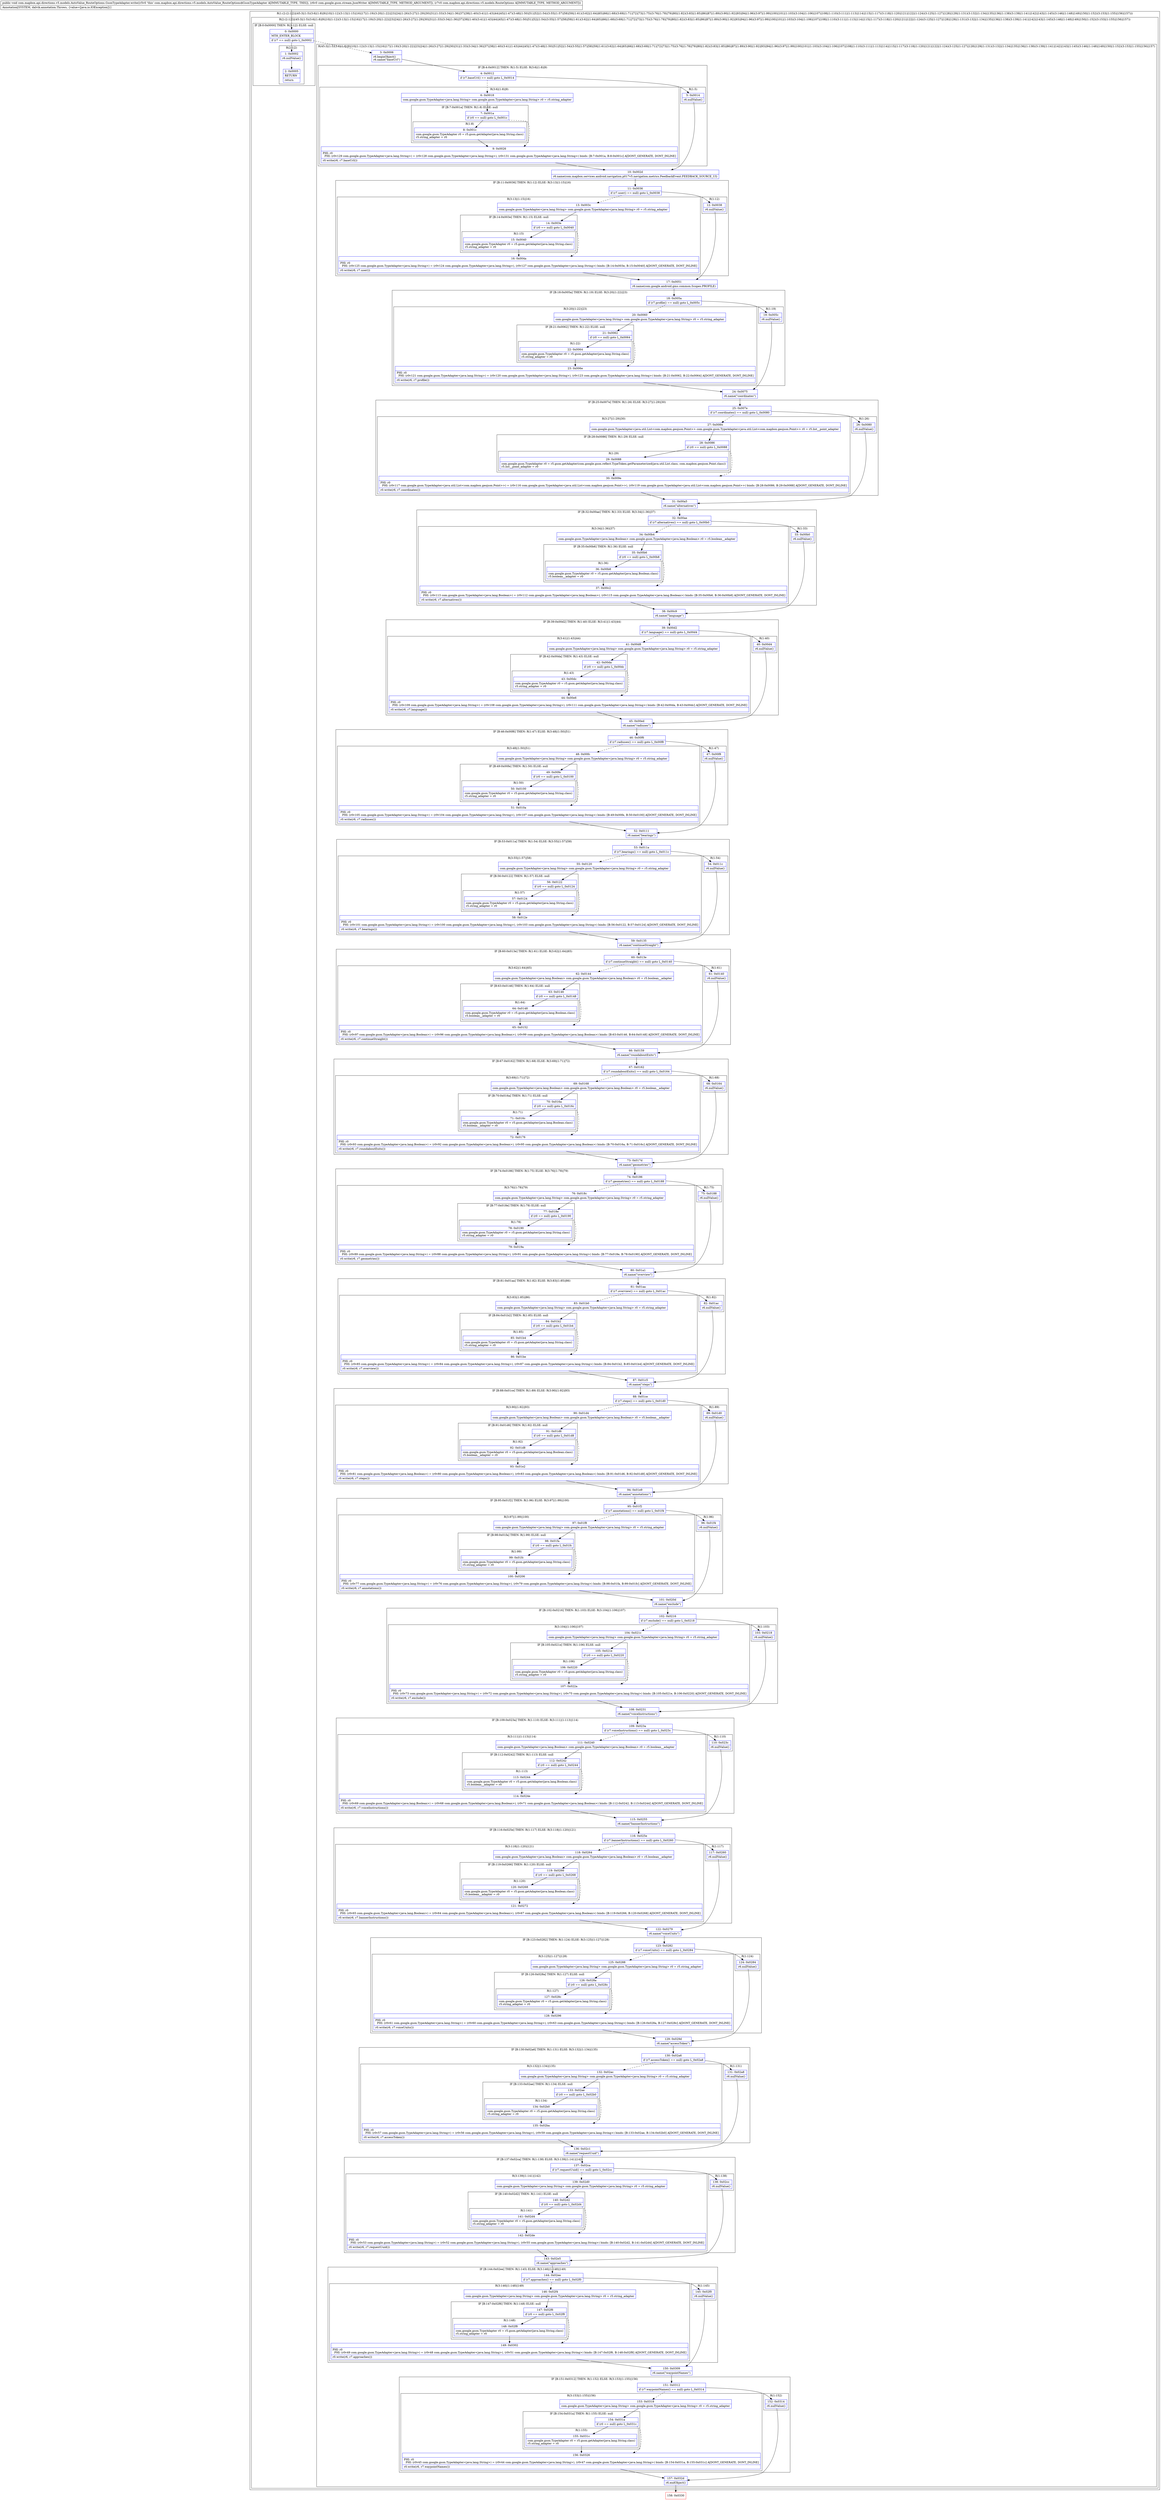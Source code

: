 digraph "CFG forcom.mapbox.api.directions.v5.models.AutoValue_RouteOptions.GsonTypeAdapter.write(Lcom\/google\/gson\/stream\/JsonWriter;Lcom\/mapbox\/api\/directions\/v5\/models\/RouteOptions;)V" {
subgraph cluster_Region_885494554 {
label = "R(1:(2:(2:1|2)|(45:3|(1:5)(3:6|(1:8)|9)|10|(1:12)(3:13|(1:15)|16)|17|(1:19)(3:20|(1:22)|23)|24|(1:26)(3:27|(1:29)|30)|31|(1:33)(3:34|(1:36)|37)|38|(1:40)(3:41|(1:43)|44)|45|(1:47)(3:48|(1:50)|51)|52|(1:54)(3:55|(1:57)|58)|59|(1:61)(3:62|(1:64)|65)|66|(1:68)(3:69|(1:71)|72)|73|(1:75)(3:76|(1:78)|79)|80|(1:82)(3:83|(1:85)|86)|87|(1:89)(3:90|(1:92)|93)|94|(1:96)(3:97|(1:99)|100)|101|(1:103)(3:104|(1:106)|107)|108|(1:110)(3:111|(1:113)|114)|115|(1:117)(3:118|(1:120)|121)|122|(1:124)(3:125|(1:127)|128)|129|(1:131)(3:132|(1:134)|135)|136|(1:138)(3:139|(1:141)|142)|143|(1:145)(3:146|(1:148)|149)|150|(1:152)(3:153|(1:155)|156)|157)))";
node [shape=record,color=blue];
subgraph cluster_Region_1818221792 {
label = "R(2:(2:1|2)|(45:3|(1:5)(3:6|(1:8)|9)|10|(1:12)(3:13|(1:15)|16)|17|(1:19)(3:20|(1:22)|23)|24|(1:26)(3:27|(1:29)|30)|31|(1:33)(3:34|(1:36)|37)|38|(1:40)(3:41|(1:43)|44)|45|(1:47)(3:48|(1:50)|51)|52|(1:54)(3:55|(1:57)|58)|59|(1:61)(3:62|(1:64)|65)|66|(1:68)(3:69|(1:71)|72)|73|(1:75)(3:76|(1:78)|79)|80|(1:82)(3:83|(1:85)|86)|87|(1:89)(3:90|(1:92)|93)|94|(1:96)(3:97|(1:99)|100)|101|(1:103)(3:104|(1:106)|107)|108|(1:110)(3:111|(1:113)|114)|115|(1:117)(3:118|(1:120)|121)|122|(1:124)(3:125|(1:127)|128)|129|(1:131)(3:132|(1:134)|135)|136|(1:138)(3:139|(1:141)|142)|143|(1:145)(3:146|(1:148)|149)|150|(1:152)(3:153|(1:155)|156)|157))";
node [shape=record,color=blue];
subgraph cluster_IfRegion_273104774 {
label = "IF [B:0:0x0000] THEN: R(2:1|2) ELSE: null";
node [shape=record,color=blue];
Node_0 [shape=record,label="{0\:\ 0x0000|MTH_ENTER_BLOCK\l|if (r7 == null) goto L_0x0002\l}"];
subgraph cluster_Region_10585053 {
label = "R(2:1|2)";
node [shape=record,color=blue];
Node_1 [shape=record,label="{1\:\ 0x0002|r6.nullValue()\l}"];
Node_2 [shape=record,label="{2\:\ 0x0005|RETURN\l|return\l}"];
}
}
subgraph cluster_Region_141991824 {
label = "R(45:3|(1:5)(3:6|(1:8)|9)|10|(1:12)(3:13|(1:15)|16)|17|(1:19)(3:20|(1:22)|23)|24|(1:26)(3:27|(1:29)|30)|31|(1:33)(3:34|(1:36)|37)|38|(1:40)(3:41|(1:43)|44)|45|(1:47)(3:48|(1:50)|51)|52|(1:54)(3:55|(1:57)|58)|59|(1:61)(3:62|(1:64)|65)|66|(1:68)(3:69|(1:71)|72)|73|(1:75)(3:76|(1:78)|79)|80|(1:82)(3:83|(1:85)|86)|87|(1:89)(3:90|(1:92)|93)|94|(1:96)(3:97|(1:99)|100)|101|(1:103)(3:104|(1:106)|107)|108|(1:110)(3:111|(1:113)|114)|115|(1:117)(3:118|(1:120)|121)|122|(1:124)(3:125|(1:127)|128)|129|(1:131)(3:132|(1:134)|135)|136|(1:138)(3:139|(1:141)|142)|143|(1:145)(3:146|(1:148)|149)|150|(1:152)(3:153|(1:155)|156)|157)";
node [shape=record,color=blue];
Node_3 [shape=record,label="{3\:\ 0x0006|r6.beginObject()\lr6.name(\"baseUrl\")\l}"];
subgraph cluster_IfRegion_450685602 {
label = "IF [B:4:0x0012] THEN: R(1:5) ELSE: R(3:6|(1:8)|9)";
node [shape=record,color=blue];
Node_4 [shape=record,label="{4\:\ 0x0012|if (r7.baseUrl() == null) goto L_0x0014\l}"];
subgraph cluster_Region_869158256 {
label = "R(1:5)";
node [shape=record,color=blue];
Node_5 [shape=record,label="{5\:\ 0x0014|r6.nullValue()\l}"];
}
subgraph cluster_Region_457280313 {
label = "R(3:6|(1:8)|9)";
node [shape=record,color=blue];
Node_6 [shape=record,label="{6\:\ 0x0018|com.google.gson.TypeAdapter\<java.lang.String\> com.google.gson.TypeAdapter\<java.lang.String\> r0 = r5.string_adapter\l}"];
subgraph cluster_IfRegion_982686488 {
label = "IF [B:7:0x001a] THEN: R(1:8) ELSE: null";
node [shape=record,color=blue];
Node_7 [shape=record,label="{7\:\ 0x001a|if (r0 == null) goto L_0x001c\l}"];
subgraph cluster_Region_544894177 {
label = "R(1:8)";
node [shape=record,color=blue];
Node_8 [shape=record,label="{8\:\ 0x001c|com.google.gson.TypeAdapter r0 = r5.gson.getAdapter(java.lang.String.class)\lr5.string_adapter = r0\l}"];
}
}
Node_9 [shape=record,label="{9\:\ 0x0026|PHI: r0 \l  PHI: (r0v129 com.google.gson.TypeAdapter\<java.lang.String\>) = (r0v128 com.google.gson.TypeAdapter\<java.lang.String\>), (r0v131 com.google.gson.TypeAdapter\<java.lang.String\>) binds: [B:7:0x001a, B:8:0x001c] A[DONT_GENERATE, DONT_INLINE]\l|r0.write(r6, r7.baseUrl())\l}"];
}
}
Node_10 [shape=record,label="{10\:\ 0x002d|r6.name(com.mapbox.services.android.navigation.p017v5.navigation.metrics.FeedbackEvent.FEEDBACK_SOURCE_UI)\l}"];
subgraph cluster_IfRegion_1065197503 {
label = "IF [B:11:0x0036] THEN: R(1:12) ELSE: R(3:13|(1:15)|16)";
node [shape=record,color=blue];
Node_11 [shape=record,label="{11\:\ 0x0036|if (r7.user() == null) goto L_0x0038\l}"];
subgraph cluster_Region_63639007 {
label = "R(1:12)";
node [shape=record,color=blue];
Node_12 [shape=record,label="{12\:\ 0x0038|r6.nullValue()\l}"];
}
subgraph cluster_Region_229033172 {
label = "R(3:13|(1:15)|16)";
node [shape=record,color=blue];
Node_13 [shape=record,label="{13\:\ 0x003c|com.google.gson.TypeAdapter\<java.lang.String\> com.google.gson.TypeAdapter\<java.lang.String\> r0 = r5.string_adapter\l}"];
subgraph cluster_IfRegion_181754872 {
label = "IF [B:14:0x003e] THEN: R(1:15) ELSE: null";
node [shape=record,color=blue];
Node_14 [shape=record,label="{14\:\ 0x003e|if (r0 == null) goto L_0x0040\l}"];
subgraph cluster_Region_1463396711 {
label = "R(1:15)";
node [shape=record,color=blue];
Node_15 [shape=record,label="{15\:\ 0x0040|com.google.gson.TypeAdapter r0 = r5.gson.getAdapter(java.lang.String.class)\lr5.string_adapter = r0\l}"];
}
}
Node_16 [shape=record,label="{16\:\ 0x004a|PHI: r0 \l  PHI: (r0v125 com.google.gson.TypeAdapter\<java.lang.String\>) = (r0v124 com.google.gson.TypeAdapter\<java.lang.String\>), (r0v127 com.google.gson.TypeAdapter\<java.lang.String\>) binds: [B:14:0x003e, B:15:0x0040] A[DONT_GENERATE, DONT_INLINE]\l|r0.write(r6, r7.user())\l}"];
}
}
Node_17 [shape=record,label="{17\:\ 0x0051|r6.name(com.google.android.gms.common.Scopes.PROFILE)\l}"];
subgraph cluster_IfRegion_2118090494 {
label = "IF [B:18:0x005a] THEN: R(1:19) ELSE: R(3:20|(1:22)|23)";
node [shape=record,color=blue];
Node_18 [shape=record,label="{18\:\ 0x005a|if (r7.profile() == null) goto L_0x005c\l}"];
subgraph cluster_Region_1071323524 {
label = "R(1:19)";
node [shape=record,color=blue];
Node_19 [shape=record,label="{19\:\ 0x005c|r6.nullValue()\l}"];
}
subgraph cluster_Region_1007470910 {
label = "R(3:20|(1:22)|23)";
node [shape=record,color=blue];
Node_20 [shape=record,label="{20\:\ 0x0060|com.google.gson.TypeAdapter\<java.lang.String\> com.google.gson.TypeAdapter\<java.lang.String\> r0 = r5.string_adapter\l}"];
subgraph cluster_IfRegion_686242911 {
label = "IF [B:21:0x0062] THEN: R(1:22) ELSE: null";
node [shape=record,color=blue];
Node_21 [shape=record,label="{21\:\ 0x0062|if (r0 == null) goto L_0x0064\l}"];
subgraph cluster_Region_1060913585 {
label = "R(1:22)";
node [shape=record,color=blue];
Node_22 [shape=record,label="{22\:\ 0x0064|com.google.gson.TypeAdapter r0 = r5.gson.getAdapter(java.lang.String.class)\lr5.string_adapter = r0\l}"];
}
}
Node_23 [shape=record,label="{23\:\ 0x006e|PHI: r0 \l  PHI: (r0v121 com.google.gson.TypeAdapter\<java.lang.String\>) = (r0v120 com.google.gson.TypeAdapter\<java.lang.String\>), (r0v123 com.google.gson.TypeAdapter\<java.lang.String\>) binds: [B:21:0x0062, B:22:0x0064] A[DONT_GENERATE, DONT_INLINE]\l|r0.write(r6, r7.profile())\l}"];
}
}
Node_24 [shape=record,label="{24\:\ 0x0075|r6.name(\"coordinates\")\l}"];
subgraph cluster_IfRegion_1820916135 {
label = "IF [B:25:0x007e] THEN: R(1:26) ELSE: R(3:27|(1:29)|30)";
node [shape=record,color=blue];
Node_25 [shape=record,label="{25\:\ 0x007e|if (r7.coordinates() == null) goto L_0x0080\l}"];
subgraph cluster_Region_930526236 {
label = "R(1:26)";
node [shape=record,color=blue];
Node_26 [shape=record,label="{26\:\ 0x0080|r6.nullValue()\l}"];
}
subgraph cluster_Region_307379234 {
label = "R(3:27|(1:29)|30)";
node [shape=record,color=blue];
Node_27 [shape=record,label="{27\:\ 0x0084|com.google.gson.TypeAdapter\<java.util.List\<com.mapbox.geojson.Point\>\> com.google.gson.TypeAdapter\<java.util.List\<com.mapbox.geojson.Point\>\> r0 = r5.list__point_adapter\l}"];
subgraph cluster_IfRegion_1185708318 {
label = "IF [B:28:0x0086] THEN: R(1:29) ELSE: null";
node [shape=record,color=blue];
Node_28 [shape=record,label="{28\:\ 0x0086|if (r0 == null) goto L_0x0088\l}"];
subgraph cluster_Region_2034093631 {
label = "R(1:29)";
node [shape=record,color=blue];
Node_29 [shape=record,label="{29\:\ 0x0088|com.google.gson.TypeAdapter r0 = r5.gson.getAdapter(com.google.gson.reflect.TypeToken.getParameterized(java.util.List.class, com.mapbox.geojson.Point.class))\lr5.list__point_adapter = r0\l}"];
}
}
Node_30 [shape=record,label="{30\:\ 0x009e|PHI: r0 \l  PHI: (r0v117 com.google.gson.TypeAdapter\<java.util.List\<com.mapbox.geojson.Point\>\>) = (r0v116 com.google.gson.TypeAdapter\<java.util.List\<com.mapbox.geojson.Point\>\>), (r0v119 com.google.gson.TypeAdapter\<java.util.List\<com.mapbox.geojson.Point\>\>) binds: [B:28:0x0086, B:29:0x0088] A[DONT_GENERATE, DONT_INLINE]\l|r0.write(r6, r7.coordinates())\l}"];
}
}
Node_31 [shape=record,label="{31\:\ 0x00a5|r6.name(\"alternatives\")\l}"];
subgraph cluster_IfRegion_842785922 {
label = "IF [B:32:0x00ae] THEN: R(1:33) ELSE: R(3:34|(1:36)|37)";
node [shape=record,color=blue];
Node_32 [shape=record,label="{32\:\ 0x00ae|if (r7.alternatives() == null) goto L_0x00b0\l}"];
subgraph cluster_Region_1439419512 {
label = "R(1:33)";
node [shape=record,color=blue];
Node_33 [shape=record,label="{33\:\ 0x00b0|r6.nullValue()\l}"];
}
subgraph cluster_Region_1684139171 {
label = "R(3:34|(1:36)|37)";
node [shape=record,color=blue];
Node_34 [shape=record,label="{34\:\ 0x00b4|com.google.gson.TypeAdapter\<java.lang.Boolean\> com.google.gson.TypeAdapter\<java.lang.Boolean\> r0 = r5.boolean__adapter\l}"];
subgraph cluster_IfRegion_680155671 {
label = "IF [B:35:0x00b6] THEN: R(1:36) ELSE: null";
node [shape=record,color=blue];
Node_35 [shape=record,label="{35\:\ 0x00b6|if (r0 == null) goto L_0x00b8\l}"];
subgraph cluster_Region_1260295696 {
label = "R(1:36)";
node [shape=record,color=blue];
Node_36 [shape=record,label="{36\:\ 0x00b8|com.google.gson.TypeAdapter r0 = r5.gson.getAdapter(java.lang.Boolean.class)\lr5.boolean__adapter = r0\l}"];
}
}
Node_37 [shape=record,label="{37\:\ 0x00c2|PHI: r0 \l  PHI: (r0v113 com.google.gson.TypeAdapter\<java.lang.Boolean\>) = (r0v112 com.google.gson.TypeAdapter\<java.lang.Boolean\>), (r0v115 com.google.gson.TypeAdapter\<java.lang.Boolean\>) binds: [B:35:0x00b6, B:36:0x00b8] A[DONT_GENERATE, DONT_INLINE]\l|r0.write(r6, r7.alternatives())\l}"];
}
}
Node_38 [shape=record,label="{38\:\ 0x00c9|r6.name(\"language\")\l}"];
subgraph cluster_IfRegion_2116375207 {
label = "IF [B:39:0x00d2] THEN: R(1:40) ELSE: R(3:41|(1:43)|44)";
node [shape=record,color=blue];
Node_39 [shape=record,label="{39\:\ 0x00d2|if (r7.language() == null) goto L_0x00d4\l}"];
subgraph cluster_Region_2096226091 {
label = "R(1:40)";
node [shape=record,color=blue];
Node_40 [shape=record,label="{40\:\ 0x00d4|r6.nullValue()\l}"];
}
subgraph cluster_Region_212102809 {
label = "R(3:41|(1:43)|44)";
node [shape=record,color=blue];
Node_41 [shape=record,label="{41\:\ 0x00d8|com.google.gson.TypeAdapter\<java.lang.String\> com.google.gson.TypeAdapter\<java.lang.String\> r0 = r5.string_adapter\l}"];
subgraph cluster_IfRegion_1739307317 {
label = "IF [B:42:0x00da] THEN: R(1:43) ELSE: null";
node [shape=record,color=blue];
Node_42 [shape=record,label="{42\:\ 0x00da|if (r0 == null) goto L_0x00dc\l}"];
subgraph cluster_Region_1264915014 {
label = "R(1:43)";
node [shape=record,color=blue];
Node_43 [shape=record,label="{43\:\ 0x00dc|com.google.gson.TypeAdapter r0 = r5.gson.getAdapter(java.lang.String.class)\lr5.string_adapter = r0\l}"];
}
}
Node_44 [shape=record,label="{44\:\ 0x00e6|PHI: r0 \l  PHI: (r0v109 com.google.gson.TypeAdapter\<java.lang.String\>) = (r0v108 com.google.gson.TypeAdapter\<java.lang.String\>), (r0v111 com.google.gson.TypeAdapter\<java.lang.String\>) binds: [B:42:0x00da, B:43:0x00dc] A[DONT_GENERATE, DONT_INLINE]\l|r0.write(r6, r7.language())\l}"];
}
}
Node_45 [shape=record,label="{45\:\ 0x00ed|r6.name(\"radiuses\")\l}"];
subgraph cluster_IfRegion_285424579 {
label = "IF [B:46:0x00f6] THEN: R(1:47) ELSE: R(3:48|(1:50)|51)";
node [shape=record,color=blue];
Node_46 [shape=record,label="{46\:\ 0x00f6|if (r7.radiuses() == null) goto L_0x00f8\l}"];
subgraph cluster_Region_438341015 {
label = "R(1:47)";
node [shape=record,color=blue];
Node_47 [shape=record,label="{47\:\ 0x00f8|r6.nullValue()\l}"];
}
subgraph cluster_Region_1012886304 {
label = "R(3:48|(1:50)|51)";
node [shape=record,color=blue];
Node_48 [shape=record,label="{48\:\ 0x00fc|com.google.gson.TypeAdapter\<java.lang.String\> com.google.gson.TypeAdapter\<java.lang.String\> r0 = r5.string_adapter\l}"];
subgraph cluster_IfRegion_1401559139 {
label = "IF [B:49:0x00fe] THEN: R(1:50) ELSE: null";
node [shape=record,color=blue];
Node_49 [shape=record,label="{49\:\ 0x00fe|if (r0 == null) goto L_0x0100\l}"];
subgraph cluster_Region_228866271 {
label = "R(1:50)";
node [shape=record,color=blue];
Node_50 [shape=record,label="{50\:\ 0x0100|com.google.gson.TypeAdapter r0 = r5.gson.getAdapter(java.lang.String.class)\lr5.string_adapter = r0\l}"];
}
}
Node_51 [shape=record,label="{51\:\ 0x010a|PHI: r0 \l  PHI: (r0v105 com.google.gson.TypeAdapter\<java.lang.String\>) = (r0v104 com.google.gson.TypeAdapter\<java.lang.String\>), (r0v107 com.google.gson.TypeAdapter\<java.lang.String\>) binds: [B:49:0x00fe, B:50:0x0100] A[DONT_GENERATE, DONT_INLINE]\l|r0.write(r6, r7.radiuses())\l}"];
}
}
Node_52 [shape=record,label="{52\:\ 0x0111|r6.name(\"bearings\")\l}"];
subgraph cluster_IfRegion_1321489438 {
label = "IF [B:53:0x011a] THEN: R(1:54) ELSE: R(3:55|(1:57)|58)";
node [shape=record,color=blue];
Node_53 [shape=record,label="{53\:\ 0x011a|if (r7.bearings() == null) goto L_0x011c\l}"];
subgraph cluster_Region_1010750058 {
label = "R(1:54)";
node [shape=record,color=blue];
Node_54 [shape=record,label="{54\:\ 0x011c|r6.nullValue()\l}"];
}
subgraph cluster_Region_2067353194 {
label = "R(3:55|(1:57)|58)";
node [shape=record,color=blue];
Node_55 [shape=record,label="{55\:\ 0x0120|com.google.gson.TypeAdapter\<java.lang.String\> com.google.gson.TypeAdapter\<java.lang.String\> r0 = r5.string_adapter\l}"];
subgraph cluster_IfRegion_840805782 {
label = "IF [B:56:0x0122] THEN: R(1:57) ELSE: null";
node [shape=record,color=blue];
Node_56 [shape=record,label="{56\:\ 0x0122|if (r0 == null) goto L_0x0124\l}"];
subgraph cluster_Region_238684489 {
label = "R(1:57)";
node [shape=record,color=blue];
Node_57 [shape=record,label="{57\:\ 0x0124|com.google.gson.TypeAdapter r0 = r5.gson.getAdapter(java.lang.String.class)\lr5.string_adapter = r0\l}"];
}
}
Node_58 [shape=record,label="{58\:\ 0x012e|PHI: r0 \l  PHI: (r0v101 com.google.gson.TypeAdapter\<java.lang.String\>) = (r0v100 com.google.gson.TypeAdapter\<java.lang.String\>), (r0v103 com.google.gson.TypeAdapter\<java.lang.String\>) binds: [B:56:0x0122, B:57:0x0124] A[DONT_GENERATE, DONT_INLINE]\l|r0.write(r6, r7.bearings())\l}"];
}
}
Node_59 [shape=record,label="{59\:\ 0x0135|r6.name(\"continueStraight\")\l}"];
subgraph cluster_IfRegion_879442701 {
label = "IF [B:60:0x013e] THEN: R(1:61) ELSE: R(3:62|(1:64)|65)";
node [shape=record,color=blue];
Node_60 [shape=record,label="{60\:\ 0x013e|if (r7.continueStraight() == null) goto L_0x0140\l}"];
subgraph cluster_Region_708396066 {
label = "R(1:61)";
node [shape=record,color=blue];
Node_61 [shape=record,label="{61\:\ 0x0140|r6.nullValue()\l}"];
}
subgraph cluster_Region_2122411770 {
label = "R(3:62|(1:64)|65)";
node [shape=record,color=blue];
Node_62 [shape=record,label="{62\:\ 0x0144|com.google.gson.TypeAdapter\<java.lang.Boolean\> com.google.gson.TypeAdapter\<java.lang.Boolean\> r0 = r5.boolean__adapter\l}"];
subgraph cluster_IfRegion_1416320233 {
label = "IF [B:63:0x0146] THEN: R(1:64) ELSE: null";
node [shape=record,color=blue];
Node_63 [shape=record,label="{63\:\ 0x0146|if (r0 == null) goto L_0x0148\l}"];
subgraph cluster_Region_1290673846 {
label = "R(1:64)";
node [shape=record,color=blue];
Node_64 [shape=record,label="{64\:\ 0x0148|com.google.gson.TypeAdapter r0 = r5.gson.getAdapter(java.lang.Boolean.class)\lr5.boolean__adapter = r0\l}"];
}
}
Node_65 [shape=record,label="{65\:\ 0x0152|PHI: r0 \l  PHI: (r0v97 com.google.gson.TypeAdapter\<java.lang.Boolean\>) = (r0v96 com.google.gson.TypeAdapter\<java.lang.Boolean\>), (r0v99 com.google.gson.TypeAdapter\<java.lang.Boolean\>) binds: [B:63:0x0146, B:64:0x0148] A[DONT_GENERATE, DONT_INLINE]\l|r0.write(r6, r7.continueStraight())\l}"];
}
}
Node_66 [shape=record,label="{66\:\ 0x0159|r6.name(\"roundaboutExits\")\l}"];
subgraph cluster_IfRegion_1177649631 {
label = "IF [B:67:0x0162] THEN: R(1:68) ELSE: R(3:69|(1:71)|72)";
node [shape=record,color=blue];
Node_67 [shape=record,label="{67\:\ 0x0162|if (r7.roundaboutExits() == null) goto L_0x0164\l}"];
subgraph cluster_Region_215394033 {
label = "R(1:68)";
node [shape=record,color=blue];
Node_68 [shape=record,label="{68\:\ 0x0164|r6.nullValue()\l}"];
}
subgraph cluster_Region_1422705198 {
label = "R(3:69|(1:71)|72)";
node [shape=record,color=blue];
Node_69 [shape=record,label="{69\:\ 0x0168|com.google.gson.TypeAdapter\<java.lang.Boolean\> com.google.gson.TypeAdapter\<java.lang.Boolean\> r0 = r5.boolean__adapter\l}"];
subgraph cluster_IfRegion_1020421619 {
label = "IF [B:70:0x016a] THEN: R(1:71) ELSE: null";
node [shape=record,color=blue];
Node_70 [shape=record,label="{70\:\ 0x016a|if (r0 == null) goto L_0x016c\l}"];
subgraph cluster_Region_1441382044 {
label = "R(1:71)";
node [shape=record,color=blue];
Node_71 [shape=record,label="{71\:\ 0x016c|com.google.gson.TypeAdapter r0 = r5.gson.getAdapter(java.lang.Boolean.class)\lr5.boolean__adapter = r0\l}"];
}
}
Node_72 [shape=record,label="{72\:\ 0x0176|PHI: r0 \l  PHI: (r0v93 com.google.gson.TypeAdapter\<java.lang.Boolean\>) = (r0v92 com.google.gson.TypeAdapter\<java.lang.Boolean\>), (r0v95 com.google.gson.TypeAdapter\<java.lang.Boolean\>) binds: [B:70:0x016a, B:71:0x016c] A[DONT_GENERATE, DONT_INLINE]\l|r0.write(r6, r7.roundaboutExits())\l}"];
}
}
Node_73 [shape=record,label="{73\:\ 0x017d|r6.name(\"geometries\")\l}"];
subgraph cluster_IfRegion_1627932469 {
label = "IF [B:74:0x0186] THEN: R(1:75) ELSE: R(3:76|(1:78)|79)";
node [shape=record,color=blue];
Node_74 [shape=record,label="{74\:\ 0x0186|if (r7.geometries() == null) goto L_0x0188\l}"];
subgraph cluster_Region_32507746 {
label = "R(1:75)";
node [shape=record,color=blue];
Node_75 [shape=record,label="{75\:\ 0x0188|r6.nullValue()\l}"];
}
subgraph cluster_Region_964102761 {
label = "R(3:76|(1:78)|79)";
node [shape=record,color=blue];
Node_76 [shape=record,label="{76\:\ 0x018c|com.google.gson.TypeAdapter\<java.lang.String\> com.google.gson.TypeAdapter\<java.lang.String\> r0 = r5.string_adapter\l}"];
subgraph cluster_IfRegion_234482958 {
label = "IF [B:77:0x018e] THEN: R(1:78) ELSE: null";
node [shape=record,color=blue];
Node_77 [shape=record,label="{77\:\ 0x018e|if (r0 == null) goto L_0x0190\l}"];
subgraph cluster_Region_151788481 {
label = "R(1:78)";
node [shape=record,color=blue];
Node_78 [shape=record,label="{78\:\ 0x0190|com.google.gson.TypeAdapter r0 = r5.gson.getAdapter(java.lang.String.class)\lr5.string_adapter = r0\l}"];
}
}
Node_79 [shape=record,label="{79\:\ 0x019a|PHI: r0 \l  PHI: (r0v89 com.google.gson.TypeAdapter\<java.lang.String\>) = (r0v88 com.google.gson.TypeAdapter\<java.lang.String\>), (r0v91 com.google.gson.TypeAdapter\<java.lang.String\>) binds: [B:77:0x018e, B:78:0x0190] A[DONT_GENERATE, DONT_INLINE]\l|r0.write(r6, r7.geometries())\l}"];
}
}
Node_80 [shape=record,label="{80\:\ 0x01a1|r6.name(\"overview\")\l}"];
subgraph cluster_IfRegion_1258639866 {
label = "IF [B:81:0x01aa] THEN: R(1:82) ELSE: R(3:83|(1:85)|86)";
node [shape=record,color=blue];
Node_81 [shape=record,label="{81\:\ 0x01aa|if (r7.overview() == null) goto L_0x01ac\l}"];
subgraph cluster_Region_1918736197 {
label = "R(1:82)";
node [shape=record,color=blue];
Node_82 [shape=record,label="{82\:\ 0x01ac|r6.nullValue()\l}"];
}
subgraph cluster_Region_417666507 {
label = "R(3:83|(1:85)|86)";
node [shape=record,color=blue];
Node_83 [shape=record,label="{83\:\ 0x01b0|com.google.gson.TypeAdapter\<java.lang.String\> com.google.gson.TypeAdapter\<java.lang.String\> r0 = r5.string_adapter\l}"];
subgraph cluster_IfRegion_683551325 {
label = "IF [B:84:0x01b2] THEN: R(1:85) ELSE: null";
node [shape=record,color=blue];
Node_84 [shape=record,label="{84\:\ 0x01b2|if (r0 == null) goto L_0x01b4\l}"];
subgraph cluster_Region_381834872 {
label = "R(1:85)";
node [shape=record,color=blue];
Node_85 [shape=record,label="{85\:\ 0x01b4|com.google.gson.TypeAdapter r0 = r5.gson.getAdapter(java.lang.String.class)\lr5.string_adapter = r0\l}"];
}
}
Node_86 [shape=record,label="{86\:\ 0x01be|PHI: r0 \l  PHI: (r0v85 com.google.gson.TypeAdapter\<java.lang.String\>) = (r0v84 com.google.gson.TypeAdapter\<java.lang.String\>), (r0v87 com.google.gson.TypeAdapter\<java.lang.String\>) binds: [B:84:0x01b2, B:85:0x01b4] A[DONT_GENERATE, DONT_INLINE]\l|r0.write(r6, r7.overview())\l}"];
}
}
Node_87 [shape=record,label="{87\:\ 0x01c5|r6.name(\"steps\")\l}"];
subgraph cluster_IfRegion_1364154324 {
label = "IF [B:88:0x01ce] THEN: R(1:89) ELSE: R(3:90|(1:92)|93)";
node [shape=record,color=blue];
Node_88 [shape=record,label="{88\:\ 0x01ce|if (r7.steps() == null) goto L_0x01d0\l}"];
subgraph cluster_Region_1350930824 {
label = "R(1:89)";
node [shape=record,color=blue];
Node_89 [shape=record,label="{89\:\ 0x01d0|r6.nullValue()\l}"];
}
subgraph cluster_Region_274979142 {
label = "R(3:90|(1:92)|93)";
node [shape=record,color=blue];
Node_90 [shape=record,label="{90\:\ 0x01d4|com.google.gson.TypeAdapter\<java.lang.Boolean\> com.google.gson.TypeAdapter\<java.lang.Boolean\> r0 = r5.boolean__adapter\l}"];
subgraph cluster_IfRegion_87199070 {
label = "IF [B:91:0x01d6] THEN: R(1:92) ELSE: null";
node [shape=record,color=blue];
Node_91 [shape=record,label="{91\:\ 0x01d6|if (r0 == null) goto L_0x01d8\l}"];
subgraph cluster_Region_1071653969 {
label = "R(1:92)";
node [shape=record,color=blue];
Node_92 [shape=record,label="{92\:\ 0x01d8|com.google.gson.TypeAdapter r0 = r5.gson.getAdapter(java.lang.Boolean.class)\lr5.boolean__adapter = r0\l}"];
}
}
Node_93 [shape=record,label="{93\:\ 0x01e2|PHI: r0 \l  PHI: (r0v81 com.google.gson.TypeAdapter\<java.lang.Boolean\>) = (r0v80 com.google.gson.TypeAdapter\<java.lang.Boolean\>), (r0v83 com.google.gson.TypeAdapter\<java.lang.Boolean\>) binds: [B:91:0x01d6, B:92:0x01d8] A[DONT_GENERATE, DONT_INLINE]\l|r0.write(r6, r7.steps())\l}"];
}
}
Node_94 [shape=record,label="{94\:\ 0x01e9|r6.name(\"annotations\")\l}"];
subgraph cluster_IfRegion_829325539 {
label = "IF [B:95:0x01f2] THEN: R(1:96) ELSE: R(3:97|(1:99)|100)";
node [shape=record,color=blue];
Node_95 [shape=record,label="{95\:\ 0x01f2|if (r7.annotations() == null) goto L_0x01f4\l}"];
subgraph cluster_Region_798477876 {
label = "R(1:96)";
node [shape=record,color=blue];
Node_96 [shape=record,label="{96\:\ 0x01f4|r6.nullValue()\l}"];
}
subgraph cluster_Region_464946008 {
label = "R(3:97|(1:99)|100)";
node [shape=record,color=blue];
Node_97 [shape=record,label="{97\:\ 0x01f8|com.google.gson.TypeAdapter\<java.lang.String\> com.google.gson.TypeAdapter\<java.lang.String\> r0 = r5.string_adapter\l}"];
subgraph cluster_IfRegion_1461279329 {
label = "IF [B:98:0x01fa] THEN: R(1:99) ELSE: null";
node [shape=record,color=blue];
Node_98 [shape=record,label="{98\:\ 0x01fa|if (r0 == null) goto L_0x01fc\l}"];
subgraph cluster_Region_1973026341 {
label = "R(1:99)";
node [shape=record,color=blue];
Node_99 [shape=record,label="{99\:\ 0x01fc|com.google.gson.TypeAdapter r0 = r5.gson.getAdapter(java.lang.String.class)\lr5.string_adapter = r0\l}"];
}
}
Node_100 [shape=record,label="{100\:\ 0x0206|PHI: r0 \l  PHI: (r0v77 com.google.gson.TypeAdapter\<java.lang.String\>) = (r0v76 com.google.gson.TypeAdapter\<java.lang.String\>), (r0v79 com.google.gson.TypeAdapter\<java.lang.String\>) binds: [B:98:0x01fa, B:99:0x01fc] A[DONT_GENERATE, DONT_INLINE]\l|r0.write(r6, r7.annotations())\l}"];
}
}
Node_101 [shape=record,label="{101\:\ 0x020d|r6.name(\"exclude\")\l}"];
subgraph cluster_IfRegion_80600549 {
label = "IF [B:102:0x0216] THEN: R(1:103) ELSE: R(3:104|(1:106)|107)";
node [shape=record,color=blue];
Node_102 [shape=record,label="{102\:\ 0x0216|if (r7.exclude() == null) goto L_0x0218\l}"];
subgraph cluster_Region_2016937253 {
label = "R(1:103)";
node [shape=record,color=blue];
Node_103 [shape=record,label="{103\:\ 0x0218|r6.nullValue()\l}"];
}
subgraph cluster_Region_180129700 {
label = "R(3:104|(1:106)|107)";
node [shape=record,color=blue];
Node_104 [shape=record,label="{104\:\ 0x021c|com.google.gson.TypeAdapter\<java.lang.String\> com.google.gson.TypeAdapter\<java.lang.String\> r0 = r5.string_adapter\l}"];
subgraph cluster_IfRegion_840868960 {
label = "IF [B:105:0x021e] THEN: R(1:106) ELSE: null";
node [shape=record,color=blue];
Node_105 [shape=record,label="{105\:\ 0x021e|if (r0 == null) goto L_0x0220\l}"];
subgraph cluster_Region_698445951 {
label = "R(1:106)";
node [shape=record,color=blue];
Node_106 [shape=record,label="{106\:\ 0x0220|com.google.gson.TypeAdapter r0 = r5.gson.getAdapter(java.lang.String.class)\lr5.string_adapter = r0\l}"];
}
}
Node_107 [shape=record,label="{107\:\ 0x022a|PHI: r0 \l  PHI: (r0v73 com.google.gson.TypeAdapter\<java.lang.String\>) = (r0v72 com.google.gson.TypeAdapter\<java.lang.String\>), (r0v75 com.google.gson.TypeAdapter\<java.lang.String\>) binds: [B:105:0x021e, B:106:0x0220] A[DONT_GENERATE, DONT_INLINE]\l|r0.write(r6, r7.exclude())\l}"];
}
}
Node_108 [shape=record,label="{108\:\ 0x0231|r6.name(\"voiceInstructions\")\l}"];
subgraph cluster_IfRegion_1033169753 {
label = "IF [B:109:0x023a] THEN: R(1:110) ELSE: R(3:111|(1:113)|114)";
node [shape=record,color=blue];
Node_109 [shape=record,label="{109\:\ 0x023a|if (r7.voiceInstructions() == null) goto L_0x023c\l}"];
subgraph cluster_Region_744711345 {
label = "R(1:110)";
node [shape=record,color=blue];
Node_110 [shape=record,label="{110\:\ 0x023c|r6.nullValue()\l}"];
}
subgraph cluster_Region_1656234188 {
label = "R(3:111|(1:113)|114)";
node [shape=record,color=blue];
Node_111 [shape=record,label="{111\:\ 0x0240|com.google.gson.TypeAdapter\<java.lang.Boolean\> com.google.gson.TypeAdapter\<java.lang.Boolean\> r0 = r5.boolean__adapter\l}"];
subgraph cluster_IfRegion_382200011 {
label = "IF [B:112:0x0242] THEN: R(1:113) ELSE: null";
node [shape=record,color=blue];
Node_112 [shape=record,label="{112\:\ 0x0242|if (r0 == null) goto L_0x0244\l}"];
subgraph cluster_Region_1796085070 {
label = "R(1:113)";
node [shape=record,color=blue];
Node_113 [shape=record,label="{113\:\ 0x0244|com.google.gson.TypeAdapter r0 = r5.gson.getAdapter(java.lang.Boolean.class)\lr5.boolean__adapter = r0\l}"];
}
}
Node_114 [shape=record,label="{114\:\ 0x024e|PHI: r0 \l  PHI: (r0v69 com.google.gson.TypeAdapter\<java.lang.Boolean\>) = (r0v68 com.google.gson.TypeAdapter\<java.lang.Boolean\>), (r0v71 com.google.gson.TypeAdapter\<java.lang.Boolean\>) binds: [B:112:0x0242, B:113:0x0244] A[DONT_GENERATE, DONT_INLINE]\l|r0.write(r6, r7.voiceInstructions())\l}"];
}
}
Node_115 [shape=record,label="{115\:\ 0x0255|r6.name(\"bannerInstructions\")\l}"];
subgraph cluster_IfRegion_1177269805 {
label = "IF [B:116:0x025e] THEN: R(1:117) ELSE: R(3:118|(1:120)|121)";
node [shape=record,color=blue];
Node_116 [shape=record,label="{116\:\ 0x025e|if (r7.bannerInstructions() == null) goto L_0x0260\l}"];
subgraph cluster_Region_2114093792 {
label = "R(1:117)";
node [shape=record,color=blue];
Node_117 [shape=record,label="{117\:\ 0x0260|r6.nullValue()\l}"];
}
subgraph cluster_Region_1632443987 {
label = "R(3:118|(1:120)|121)";
node [shape=record,color=blue];
Node_118 [shape=record,label="{118\:\ 0x0264|com.google.gson.TypeAdapter\<java.lang.Boolean\> com.google.gson.TypeAdapter\<java.lang.Boolean\> r0 = r5.boolean__adapter\l}"];
subgraph cluster_IfRegion_154315445 {
label = "IF [B:119:0x0266] THEN: R(1:120) ELSE: null";
node [shape=record,color=blue];
Node_119 [shape=record,label="{119\:\ 0x0266|if (r0 == null) goto L_0x0268\l}"];
subgraph cluster_Region_2006008992 {
label = "R(1:120)";
node [shape=record,color=blue];
Node_120 [shape=record,label="{120\:\ 0x0268|com.google.gson.TypeAdapter r0 = r5.gson.getAdapter(java.lang.Boolean.class)\lr5.boolean__adapter = r0\l}"];
}
}
Node_121 [shape=record,label="{121\:\ 0x0272|PHI: r0 \l  PHI: (r0v65 com.google.gson.TypeAdapter\<java.lang.Boolean\>) = (r0v64 com.google.gson.TypeAdapter\<java.lang.Boolean\>), (r0v67 com.google.gson.TypeAdapter\<java.lang.Boolean\>) binds: [B:119:0x0266, B:120:0x0268] A[DONT_GENERATE, DONT_INLINE]\l|r0.write(r6, r7.bannerInstructions())\l}"];
}
}
Node_122 [shape=record,label="{122\:\ 0x0279|r6.name(\"voiceUnits\")\l}"];
subgraph cluster_IfRegion_1683382362 {
label = "IF [B:123:0x0282] THEN: R(1:124) ELSE: R(3:125|(1:127)|128)";
node [shape=record,color=blue];
Node_123 [shape=record,label="{123\:\ 0x0282|if (r7.voiceUnits() == null) goto L_0x0284\l}"];
subgraph cluster_Region_1395119757 {
label = "R(1:124)";
node [shape=record,color=blue];
Node_124 [shape=record,label="{124\:\ 0x0284|r6.nullValue()\l}"];
}
subgraph cluster_Region_1999383750 {
label = "R(3:125|(1:127)|128)";
node [shape=record,color=blue];
Node_125 [shape=record,label="{125\:\ 0x0288|com.google.gson.TypeAdapter\<java.lang.String\> com.google.gson.TypeAdapter\<java.lang.String\> r0 = r5.string_adapter\l}"];
subgraph cluster_IfRegion_1307890341 {
label = "IF [B:126:0x028a] THEN: R(1:127) ELSE: null";
node [shape=record,color=blue];
Node_126 [shape=record,label="{126\:\ 0x028a|if (r0 == null) goto L_0x028c\l}"];
subgraph cluster_Region_1697873354 {
label = "R(1:127)";
node [shape=record,color=blue];
Node_127 [shape=record,label="{127\:\ 0x028c|com.google.gson.TypeAdapter r0 = r5.gson.getAdapter(java.lang.String.class)\lr5.string_adapter = r0\l}"];
}
}
Node_128 [shape=record,label="{128\:\ 0x0296|PHI: r0 \l  PHI: (r0v61 com.google.gson.TypeAdapter\<java.lang.String\>) = (r0v60 com.google.gson.TypeAdapter\<java.lang.String\>), (r0v63 com.google.gson.TypeAdapter\<java.lang.String\>) binds: [B:126:0x028a, B:127:0x028c] A[DONT_GENERATE, DONT_INLINE]\l|r0.write(r6, r7.voiceUnits())\l}"];
}
}
Node_129 [shape=record,label="{129\:\ 0x029d|r6.name(\"accessToken\")\l}"];
subgraph cluster_IfRegion_1218873370 {
label = "IF [B:130:0x02a6] THEN: R(1:131) ELSE: R(3:132|(1:134)|135)";
node [shape=record,color=blue];
Node_130 [shape=record,label="{130\:\ 0x02a6|if (r7.accessToken() == null) goto L_0x02a8\l}"];
subgraph cluster_Region_584648300 {
label = "R(1:131)";
node [shape=record,color=blue];
Node_131 [shape=record,label="{131\:\ 0x02a8|r6.nullValue()\l}"];
}
subgraph cluster_Region_1389894315 {
label = "R(3:132|(1:134)|135)";
node [shape=record,color=blue];
Node_132 [shape=record,label="{132\:\ 0x02ac|com.google.gson.TypeAdapter\<java.lang.String\> com.google.gson.TypeAdapter\<java.lang.String\> r0 = r5.string_adapter\l}"];
subgraph cluster_IfRegion_1413144 {
label = "IF [B:133:0x02ae] THEN: R(1:134) ELSE: null";
node [shape=record,color=blue];
Node_133 [shape=record,label="{133\:\ 0x02ae|if (r0 == null) goto L_0x02b0\l}"];
subgraph cluster_Region_1406104597 {
label = "R(1:134)";
node [shape=record,color=blue];
Node_134 [shape=record,label="{134\:\ 0x02b0|com.google.gson.TypeAdapter r0 = r5.gson.getAdapter(java.lang.String.class)\lr5.string_adapter = r0\l}"];
}
}
Node_135 [shape=record,label="{135\:\ 0x02ba|PHI: r0 \l  PHI: (r0v57 com.google.gson.TypeAdapter\<java.lang.String\>) = (r0v56 com.google.gson.TypeAdapter\<java.lang.String\>), (r0v59 com.google.gson.TypeAdapter\<java.lang.String\>) binds: [B:133:0x02ae, B:134:0x02b0] A[DONT_GENERATE, DONT_INLINE]\l|r0.write(r6, r7.accessToken())\l}"];
}
}
Node_136 [shape=record,label="{136\:\ 0x02c1|r6.name(\"requestUuid\")\l}"];
subgraph cluster_IfRegion_1977284317 {
label = "IF [B:137:0x02ca] THEN: R(1:138) ELSE: R(3:139|(1:141)|142)";
node [shape=record,color=blue];
Node_137 [shape=record,label="{137\:\ 0x02ca|if (r7.requestUuid() == null) goto L_0x02cc\l}"];
subgraph cluster_Region_413451605 {
label = "R(1:138)";
node [shape=record,color=blue];
Node_138 [shape=record,label="{138\:\ 0x02cc|r6.nullValue()\l}"];
}
subgraph cluster_Region_331504263 {
label = "R(3:139|(1:141)|142)";
node [shape=record,color=blue];
Node_139 [shape=record,label="{139\:\ 0x02d0|com.google.gson.TypeAdapter\<java.lang.String\> com.google.gson.TypeAdapter\<java.lang.String\> r0 = r5.string_adapter\l}"];
subgraph cluster_IfRegion_266277438 {
label = "IF [B:140:0x02d2] THEN: R(1:141) ELSE: null";
node [shape=record,color=blue];
Node_140 [shape=record,label="{140\:\ 0x02d2|if (r0 == null) goto L_0x02d4\l}"];
subgraph cluster_Region_1492217603 {
label = "R(1:141)";
node [shape=record,color=blue];
Node_141 [shape=record,label="{141\:\ 0x02d4|com.google.gson.TypeAdapter r0 = r5.gson.getAdapter(java.lang.String.class)\lr5.string_adapter = r0\l}"];
}
}
Node_142 [shape=record,label="{142\:\ 0x02de|PHI: r0 \l  PHI: (r0v53 com.google.gson.TypeAdapter\<java.lang.String\>) = (r0v52 com.google.gson.TypeAdapter\<java.lang.String\>), (r0v55 com.google.gson.TypeAdapter\<java.lang.String\>) binds: [B:140:0x02d2, B:141:0x02d4] A[DONT_GENERATE, DONT_INLINE]\l|r0.write(r6, r7.requestUuid())\l}"];
}
}
Node_143 [shape=record,label="{143\:\ 0x02e5|r6.name(\"approaches\")\l}"];
subgraph cluster_IfRegion_1690204163 {
label = "IF [B:144:0x02ee] THEN: R(1:145) ELSE: R(3:146|(1:148)|149)";
node [shape=record,color=blue];
Node_144 [shape=record,label="{144\:\ 0x02ee|if (r7.approaches() == null) goto L_0x02f0\l}"];
subgraph cluster_Region_239003806 {
label = "R(1:145)";
node [shape=record,color=blue];
Node_145 [shape=record,label="{145\:\ 0x02f0|r6.nullValue()\l}"];
}
subgraph cluster_Region_1094801203 {
label = "R(3:146|(1:148)|149)";
node [shape=record,color=blue];
Node_146 [shape=record,label="{146\:\ 0x02f4|com.google.gson.TypeAdapter\<java.lang.String\> com.google.gson.TypeAdapter\<java.lang.String\> r0 = r5.string_adapter\l}"];
subgraph cluster_IfRegion_1141058349 {
label = "IF [B:147:0x02f6] THEN: R(1:148) ELSE: null";
node [shape=record,color=blue];
Node_147 [shape=record,label="{147\:\ 0x02f6|if (r0 == null) goto L_0x02f8\l}"];
subgraph cluster_Region_1350631228 {
label = "R(1:148)";
node [shape=record,color=blue];
Node_148 [shape=record,label="{148\:\ 0x02f8|com.google.gson.TypeAdapter r0 = r5.gson.getAdapter(java.lang.String.class)\lr5.string_adapter = r0\l}"];
}
}
Node_149 [shape=record,label="{149\:\ 0x0302|PHI: r0 \l  PHI: (r0v49 com.google.gson.TypeAdapter\<java.lang.String\>) = (r0v48 com.google.gson.TypeAdapter\<java.lang.String\>), (r0v51 com.google.gson.TypeAdapter\<java.lang.String\>) binds: [B:147:0x02f6, B:148:0x02f8] A[DONT_GENERATE, DONT_INLINE]\l|r0.write(r6, r7.approaches())\l}"];
}
}
Node_150 [shape=record,label="{150\:\ 0x0309|r6.name(\"waypointNames\")\l}"];
subgraph cluster_IfRegion_745573274 {
label = "IF [B:151:0x0312] THEN: R(1:152) ELSE: R(3:153|(1:155)|156)";
node [shape=record,color=blue];
Node_151 [shape=record,label="{151\:\ 0x0312|if (r7.waypointNames() == null) goto L_0x0314\l}"];
subgraph cluster_Region_314604844 {
label = "R(1:152)";
node [shape=record,color=blue];
Node_152 [shape=record,label="{152\:\ 0x0314|r6.nullValue()\l}"];
}
subgraph cluster_Region_664197319 {
label = "R(3:153|(1:155)|156)";
node [shape=record,color=blue];
Node_153 [shape=record,label="{153\:\ 0x0318|com.google.gson.TypeAdapter\<java.lang.String\> com.google.gson.TypeAdapter\<java.lang.String\> r0 = r5.string_adapter\l}"];
subgraph cluster_IfRegion_296273861 {
label = "IF [B:154:0x031a] THEN: R(1:155) ELSE: null";
node [shape=record,color=blue];
Node_154 [shape=record,label="{154\:\ 0x031a|if (r0 == null) goto L_0x031c\l}"];
subgraph cluster_Region_2094860616 {
label = "R(1:155)";
node [shape=record,color=blue];
Node_155 [shape=record,label="{155\:\ 0x031c|com.google.gson.TypeAdapter r0 = r5.gson.getAdapter(java.lang.String.class)\lr5.string_adapter = r0\l}"];
}
}
Node_156 [shape=record,label="{156\:\ 0x0326|PHI: r0 \l  PHI: (r0v45 com.google.gson.TypeAdapter\<java.lang.String\>) = (r0v44 com.google.gson.TypeAdapter\<java.lang.String\>), (r0v47 com.google.gson.TypeAdapter\<java.lang.String\>) binds: [B:154:0x031a, B:155:0x031c] A[DONT_GENERATE, DONT_INLINE]\l|r0.write(r6, r7.waypointNames())\l}"];
}
}
Node_157 [shape=record,label="{157\:\ 0x032d|r6.endObject()\l}"];
}
}
}
Node_158 [shape=record,color=red,label="{158\:\ 0x0330}"];
MethodNode[shape=record,label="{public void com.mapbox.api.directions.v5.models.AutoValue_RouteOptions.GsonTypeAdapter.write((r5v0 'this' com.mapbox.api.directions.v5.models.AutoValue_RouteOptions$GsonTypeAdapter A[IMMUTABLE_TYPE, THIS]), (r6v0 com.google.gson.stream.JsonWriter A[IMMUTABLE_TYPE, METHOD_ARGUMENT]), (r7v0 com.mapbox.api.directions.v5.models.RouteOptions A[IMMUTABLE_TYPE, METHOD_ARGUMENT]))  | Annotation[SYSTEM, dalvik.annotation.Throws, \{value=[java.io.IOException]\}]\l}"];
MethodNode -> Node_0;
Node_0 -> Node_1;
Node_0 -> Node_3[style=dashed];
Node_1 -> Node_2;
Node_3 -> Node_4;
Node_4 -> Node_5;
Node_4 -> Node_6[style=dashed];
Node_5 -> Node_10;
Node_6 -> Node_7;
Node_7 -> Node_8;
Node_7 -> Node_9[style=dashed];
Node_8 -> Node_9;
Node_9 -> Node_10;
Node_10 -> Node_11;
Node_11 -> Node_12;
Node_11 -> Node_13[style=dashed];
Node_12 -> Node_17;
Node_13 -> Node_14;
Node_14 -> Node_15;
Node_14 -> Node_16[style=dashed];
Node_15 -> Node_16;
Node_16 -> Node_17;
Node_17 -> Node_18;
Node_18 -> Node_19;
Node_18 -> Node_20[style=dashed];
Node_19 -> Node_24;
Node_20 -> Node_21;
Node_21 -> Node_22;
Node_21 -> Node_23[style=dashed];
Node_22 -> Node_23;
Node_23 -> Node_24;
Node_24 -> Node_25;
Node_25 -> Node_26;
Node_25 -> Node_27[style=dashed];
Node_26 -> Node_31;
Node_27 -> Node_28;
Node_28 -> Node_29;
Node_28 -> Node_30[style=dashed];
Node_29 -> Node_30;
Node_30 -> Node_31;
Node_31 -> Node_32;
Node_32 -> Node_33;
Node_32 -> Node_34[style=dashed];
Node_33 -> Node_38;
Node_34 -> Node_35;
Node_35 -> Node_36;
Node_35 -> Node_37[style=dashed];
Node_36 -> Node_37;
Node_37 -> Node_38;
Node_38 -> Node_39;
Node_39 -> Node_40;
Node_39 -> Node_41[style=dashed];
Node_40 -> Node_45;
Node_41 -> Node_42;
Node_42 -> Node_43;
Node_42 -> Node_44[style=dashed];
Node_43 -> Node_44;
Node_44 -> Node_45;
Node_45 -> Node_46;
Node_46 -> Node_47;
Node_46 -> Node_48[style=dashed];
Node_47 -> Node_52;
Node_48 -> Node_49;
Node_49 -> Node_50;
Node_49 -> Node_51[style=dashed];
Node_50 -> Node_51;
Node_51 -> Node_52;
Node_52 -> Node_53;
Node_53 -> Node_54;
Node_53 -> Node_55[style=dashed];
Node_54 -> Node_59;
Node_55 -> Node_56;
Node_56 -> Node_57;
Node_56 -> Node_58[style=dashed];
Node_57 -> Node_58;
Node_58 -> Node_59;
Node_59 -> Node_60;
Node_60 -> Node_61;
Node_60 -> Node_62[style=dashed];
Node_61 -> Node_66;
Node_62 -> Node_63;
Node_63 -> Node_64;
Node_63 -> Node_65[style=dashed];
Node_64 -> Node_65;
Node_65 -> Node_66;
Node_66 -> Node_67;
Node_67 -> Node_68;
Node_67 -> Node_69[style=dashed];
Node_68 -> Node_73;
Node_69 -> Node_70;
Node_70 -> Node_71;
Node_70 -> Node_72[style=dashed];
Node_71 -> Node_72;
Node_72 -> Node_73;
Node_73 -> Node_74;
Node_74 -> Node_75;
Node_74 -> Node_76[style=dashed];
Node_75 -> Node_80;
Node_76 -> Node_77;
Node_77 -> Node_78;
Node_77 -> Node_79[style=dashed];
Node_78 -> Node_79;
Node_79 -> Node_80;
Node_80 -> Node_81;
Node_81 -> Node_82;
Node_81 -> Node_83[style=dashed];
Node_82 -> Node_87;
Node_83 -> Node_84;
Node_84 -> Node_85;
Node_84 -> Node_86[style=dashed];
Node_85 -> Node_86;
Node_86 -> Node_87;
Node_87 -> Node_88;
Node_88 -> Node_89;
Node_88 -> Node_90[style=dashed];
Node_89 -> Node_94;
Node_90 -> Node_91;
Node_91 -> Node_92;
Node_91 -> Node_93[style=dashed];
Node_92 -> Node_93;
Node_93 -> Node_94;
Node_94 -> Node_95;
Node_95 -> Node_96;
Node_95 -> Node_97[style=dashed];
Node_96 -> Node_101;
Node_97 -> Node_98;
Node_98 -> Node_99;
Node_98 -> Node_100[style=dashed];
Node_99 -> Node_100;
Node_100 -> Node_101;
Node_101 -> Node_102;
Node_102 -> Node_103;
Node_102 -> Node_104[style=dashed];
Node_103 -> Node_108;
Node_104 -> Node_105;
Node_105 -> Node_106;
Node_105 -> Node_107[style=dashed];
Node_106 -> Node_107;
Node_107 -> Node_108;
Node_108 -> Node_109;
Node_109 -> Node_110;
Node_109 -> Node_111[style=dashed];
Node_110 -> Node_115;
Node_111 -> Node_112;
Node_112 -> Node_113;
Node_112 -> Node_114[style=dashed];
Node_113 -> Node_114;
Node_114 -> Node_115;
Node_115 -> Node_116;
Node_116 -> Node_117;
Node_116 -> Node_118[style=dashed];
Node_117 -> Node_122;
Node_118 -> Node_119;
Node_119 -> Node_120;
Node_119 -> Node_121[style=dashed];
Node_120 -> Node_121;
Node_121 -> Node_122;
Node_122 -> Node_123;
Node_123 -> Node_124;
Node_123 -> Node_125[style=dashed];
Node_124 -> Node_129;
Node_125 -> Node_126;
Node_126 -> Node_127;
Node_126 -> Node_128[style=dashed];
Node_127 -> Node_128;
Node_128 -> Node_129;
Node_129 -> Node_130;
Node_130 -> Node_131;
Node_130 -> Node_132[style=dashed];
Node_131 -> Node_136;
Node_132 -> Node_133;
Node_133 -> Node_134;
Node_133 -> Node_135[style=dashed];
Node_134 -> Node_135;
Node_135 -> Node_136;
Node_136 -> Node_137;
Node_137 -> Node_138;
Node_137 -> Node_139[style=dashed];
Node_138 -> Node_143;
Node_139 -> Node_140;
Node_140 -> Node_141;
Node_140 -> Node_142[style=dashed];
Node_141 -> Node_142;
Node_142 -> Node_143;
Node_143 -> Node_144;
Node_144 -> Node_145;
Node_144 -> Node_146[style=dashed];
Node_145 -> Node_150;
Node_146 -> Node_147;
Node_147 -> Node_148;
Node_147 -> Node_149[style=dashed];
Node_148 -> Node_149;
Node_149 -> Node_150;
Node_150 -> Node_151;
Node_151 -> Node_152;
Node_151 -> Node_153[style=dashed];
Node_152 -> Node_157;
Node_153 -> Node_154;
Node_154 -> Node_155;
Node_154 -> Node_156[style=dashed];
Node_155 -> Node_156;
Node_156 -> Node_157;
Node_157 -> Node_158;
}

